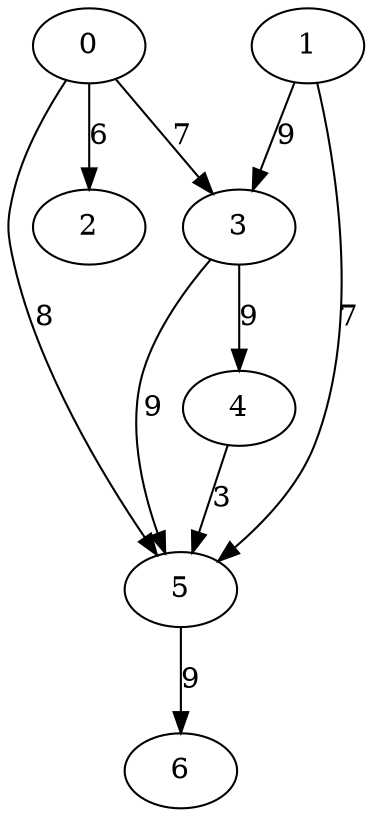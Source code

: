 digraph visual_graph {
0 -> 2 [label=6];
0 -> 3 [label=7];
0 -> 5 [label=8];
1 -> 3 [label=9];
1 -> 5 [label=7];
3 -> 4 [label=9];
3 -> 5 [label=9];
4 -> 5 [label=3];
5 -> 6 [label=9];
}
